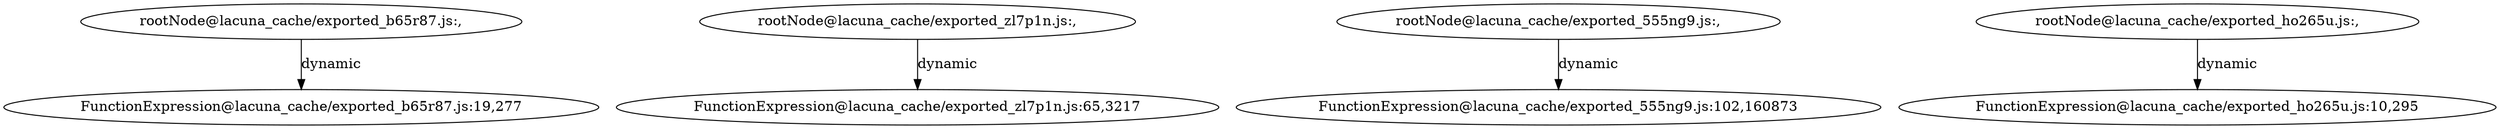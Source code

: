 digraph lacunaCG {
 "rootNode@lacuna_cache/exported_b65r87.js:," -> "FunctionExpression@lacuna_cache/exported_b65r87.js:19,277" [label="dynamic" ];
 "rootNode@lacuna_cache/exported_zl7p1n.js:," -> "FunctionExpression@lacuna_cache/exported_zl7p1n.js:65,3217" [label="dynamic" ];
 "rootNode@lacuna_cache/exported_555ng9.js:," -> "FunctionExpression@lacuna_cache/exported_555ng9.js:102,160873" [label="dynamic" ];
 "rootNode@lacuna_cache/exported_ho265u.js:," -> "FunctionExpression@lacuna_cache/exported_ho265u.js:10,295" [label="dynamic" ];
 }
